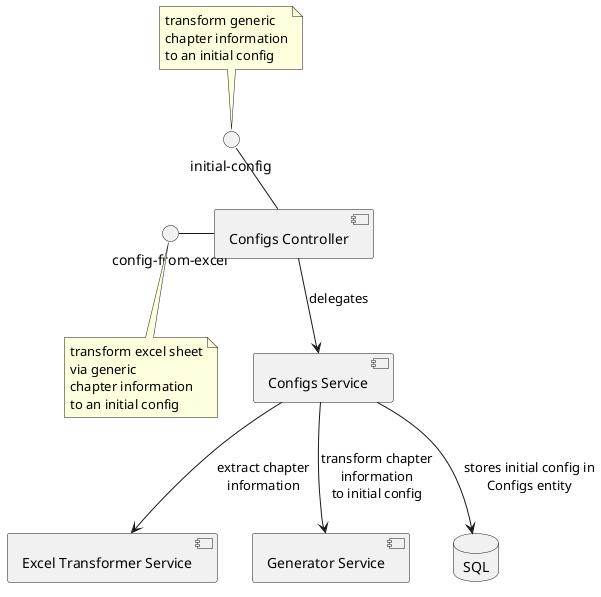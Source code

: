 @startuml Initial Config

() "config-from-excel" as ec
() "initial-config" as ic

note top of ic
  transform generic
  chapter information
  to an initial config
end note

note bottom of ec
  transform excel sheet
  via generic
  chapter information
  to an initial config
end note

component "Configs Controller" as cc
component "Configs Service" as cs
component "Generator Service" as gs
component "Excel Transformer Service" as et

database "SQL" as db

ic -right- cc
ec -right- cc
cc --> cs : delegates
cs --> et : "extract chapter\ninformation"
cs --> gs : "transform chapter\ninformation\nto initial config"
cs --> db : "stores initial config in\nConfigs entity"
et -[hidden]right-> gs
ec -[hidden]up-> ic
